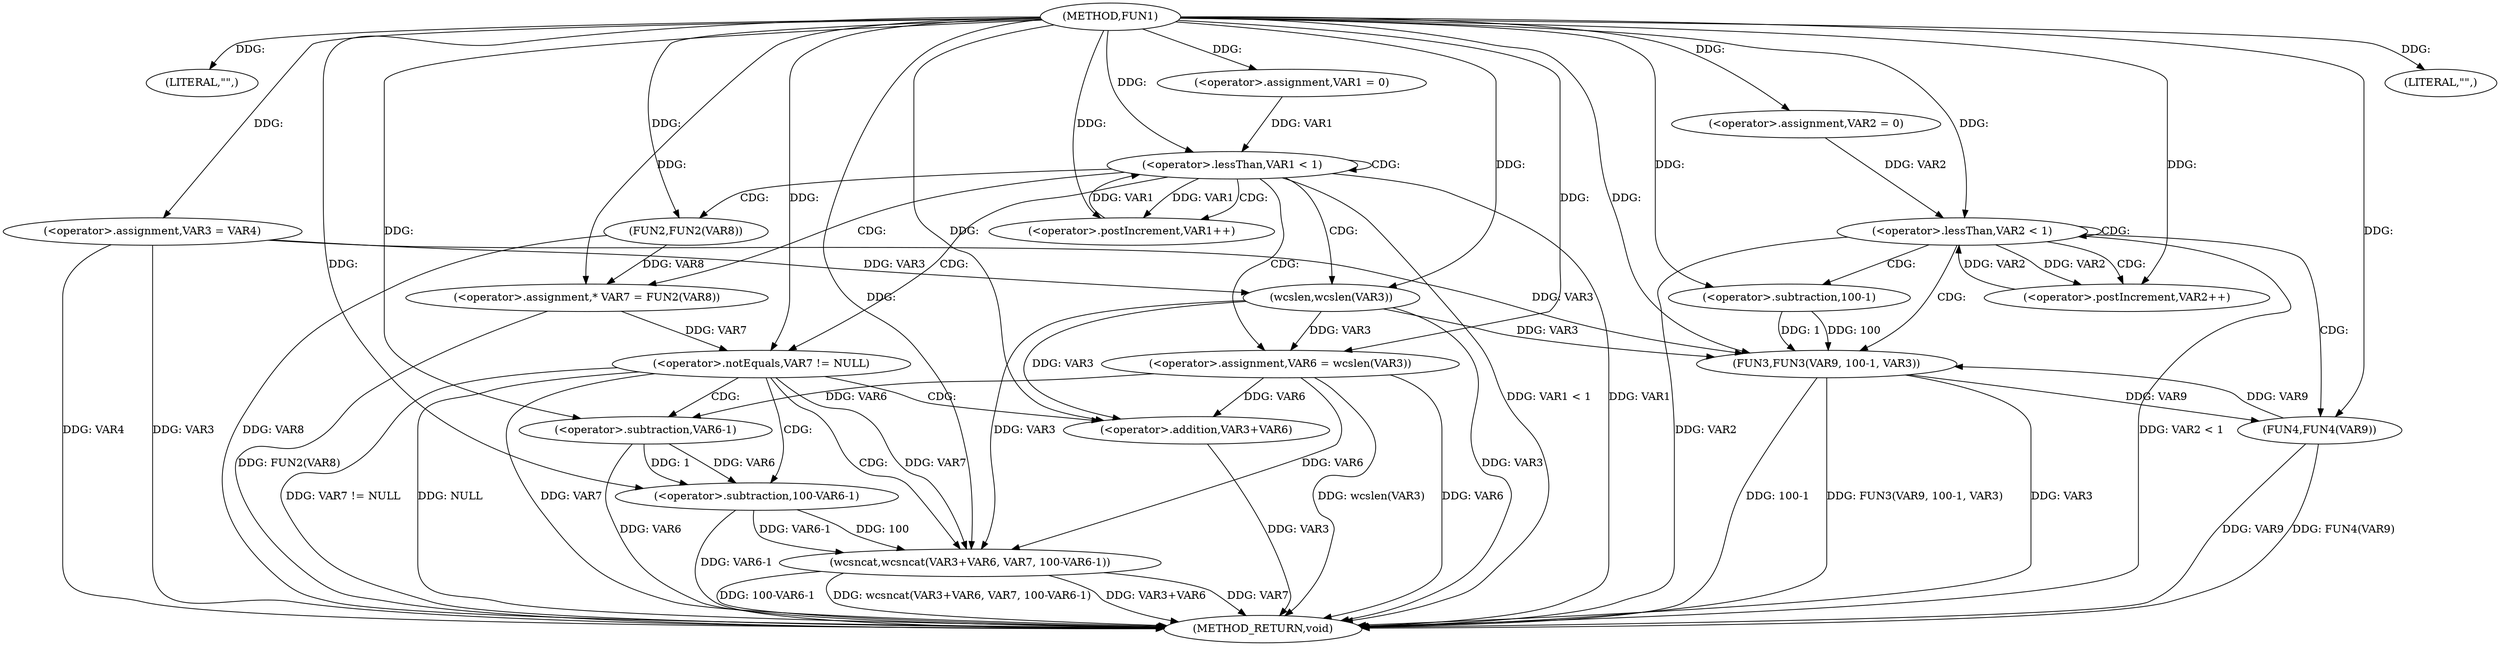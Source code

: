 digraph FUN1 {  
"1000100" [label = "(METHOD,FUN1)" ]
"1000165" [label = "(METHOD_RETURN,void)" ]
"1000105" [label = "(LITERAL,\"\",)" ]
"1000106" [label = "(<operator>.assignment,VAR3 = VAR4)" ]
"1000110" [label = "(<operator>.assignment,VAR1 = 0)" ]
"1000113" [label = "(<operator>.lessThan,VAR1 < 1)" ]
"1000116" [label = "(<operator>.postIncrement,VAR1++)" ]
"1000121" [label = "(<operator>.assignment,VAR6 = wcslen(VAR3))" ]
"1000123" [label = "(wcslen,wcslen(VAR3))" ]
"1000126" [label = "(<operator>.assignment,* VAR7 = FUN2(VAR8))" ]
"1000128" [label = "(FUN2,FUN2(VAR8))" ]
"1000131" [label = "(<operator>.notEquals,VAR7 != NULL)" ]
"1000135" [label = "(wcsncat,wcsncat(VAR3+VAR6, VAR7, 100-VAR6-1))" ]
"1000136" [label = "(<operator>.addition,VAR3+VAR6)" ]
"1000140" [label = "(<operator>.subtraction,100-VAR6-1)" ]
"1000142" [label = "(<operator>.subtraction,VAR6-1)" ]
"1000146" [label = "(<operator>.assignment,VAR2 = 0)" ]
"1000149" [label = "(<operator>.lessThan,VAR2 < 1)" ]
"1000152" [label = "(<operator>.postIncrement,VAR2++)" ]
"1000156" [label = "(LITERAL,\"\",)" ]
"1000157" [label = "(FUN3,FUN3(VAR9, 100-1, VAR3))" ]
"1000159" [label = "(<operator>.subtraction,100-1)" ]
"1000163" [label = "(FUN4,FUN4(VAR9))" ]
  "1000157" -> "1000165"  [ label = "DDG: 100-1"] 
  "1000140" -> "1000165"  [ label = "DDG: VAR6-1"] 
  "1000106" -> "1000165"  [ label = "DDG: VAR4"] 
  "1000106" -> "1000165"  [ label = "DDG: VAR3"] 
  "1000157" -> "1000165"  [ label = "DDG: FUN3(VAR9, 100-1, VAR3)"] 
  "1000113" -> "1000165"  [ label = "DDG: VAR1"] 
  "1000128" -> "1000165"  [ label = "DDG: VAR8"] 
  "1000149" -> "1000165"  [ label = "DDG: VAR2 < 1"] 
  "1000131" -> "1000165"  [ label = "DDG: NULL"] 
  "1000149" -> "1000165"  [ label = "DDG: VAR2"] 
  "1000126" -> "1000165"  [ label = "DDG: FUN2(VAR8)"] 
  "1000163" -> "1000165"  [ label = "DDG: VAR9"] 
  "1000121" -> "1000165"  [ label = "DDG: wcslen(VAR3)"] 
  "1000131" -> "1000165"  [ label = "DDG: VAR7"] 
  "1000135" -> "1000165"  [ label = "DDG: VAR7"] 
  "1000135" -> "1000165"  [ label = "DDG: 100-VAR6-1"] 
  "1000135" -> "1000165"  [ label = "DDG: wcsncat(VAR3+VAR6, VAR7, 100-VAR6-1)"] 
  "1000113" -> "1000165"  [ label = "DDG: VAR1 < 1"] 
  "1000142" -> "1000165"  [ label = "DDG: VAR6"] 
  "1000135" -> "1000165"  [ label = "DDG: VAR3+VAR6"] 
  "1000121" -> "1000165"  [ label = "DDG: VAR6"] 
  "1000163" -> "1000165"  [ label = "DDG: FUN4(VAR9)"] 
  "1000157" -> "1000165"  [ label = "DDG: VAR3"] 
  "1000136" -> "1000165"  [ label = "DDG: VAR3"] 
  "1000131" -> "1000165"  [ label = "DDG: VAR7 != NULL"] 
  "1000123" -> "1000165"  [ label = "DDG: VAR3"] 
  "1000100" -> "1000105"  [ label = "DDG: "] 
  "1000100" -> "1000106"  [ label = "DDG: "] 
  "1000100" -> "1000110"  [ label = "DDG: "] 
  "1000116" -> "1000113"  [ label = "DDG: VAR1"] 
  "1000110" -> "1000113"  [ label = "DDG: VAR1"] 
  "1000100" -> "1000113"  [ label = "DDG: "] 
  "1000113" -> "1000116"  [ label = "DDG: VAR1"] 
  "1000100" -> "1000116"  [ label = "DDG: "] 
  "1000123" -> "1000121"  [ label = "DDG: VAR3"] 
  "1000100" -> "1000121"  [ label = "DDG: "] 
  "1000106" -> "1000123"  [ label = "DDG: VAR3"] 
  "1000100" -> "1000123"  [ label = "DDG: "] 
  "1000128" -> "1000126"  [ label = "DDG: VAR8"] 
  "1000100" -> "1000126"  [ label = "DDG: "] 
  "1000100" -> "1000128"  [ label = "DDG: "] 
  "1000126" -> "1000131"  [ label = "DDG: VAR7"] 
  "1000100" -> "1000131"  [ label = "DDG: "] 
  "1000123" -> "1000135"  [ label = "DDG: VAR3"] 
  "1000100" -> "1000135"  [ label = "DDG: "] 
  "1000121" -> "1000135"  [ label = "DDG: VAR6"] 
  "1000123" -> "1000136"  [ label = "DDG: VAR3"] 
  "1000100" -> "1000136"  [ label = "DDG: "] 
  "1000121" -> "1000136"  [ label = "DDG: VAR6"] 
  "1000131" -> "1000135"  [ label = "DDG: VAR7"] 
  "1000140" -> "1000135"  [ label = "DDG: 100"] 
  "1000140" -> "1000135"  [ label = "DDG: VAR6-1"] 
  "1000100" -> "1000140"  [ label = "DDG: "] 
  "1000142" -> "1000140"  [ label = "DDG: VAR6"] 
  "1000142" -> "1000140"  [ label = "DDG: 1"] 
  "1000100" -> "1000142"  [ label = "DDG: "] 
  "1000121" -> "1000142"  [ label = "DDG: VAR6"] 
  "1000100" -> "1000146"  [ label = "DDG: "] 
  "1000152" -> "1000149"  [ label = "DDG: VAR2"] 
  "1000146" -> "1000149"  [ label = "DDG: VAR2"] 
  "1000100" -> "1000149"  [ label = "DDG: "] 
  "1000149" -> "1000152"  [ label = "DDG: VAR2"] 
  "1000100" -> "1000152"  [ label = "DDG: "] 
  "1000100" -> "1000156"  [ label = "DDG: "] 
  "1000163" -> "1000157"  [ label = "DDG: VAR9"] 
  "1000100" -> "1000157"  [ label = "DDG: "] 
  "1000159" -> "1000157"  [ label = "DDG: 100"] 
  "1000159" -> "1000157"  [ label = "DDG: 1"] 
  "1000100" -> "1000159"  [ label = "DDG: "] 
  "1000106" -> "1000157"  [ label = "DDG: VAR3"] 
  "1000123" -> "1000157"  [ label = "DDG: VAR3"] 
  "1000157" -> "1000163"  [ label = "DDG: VAR9"] 
  "1000100" -> "1000163"  [ label = "DDG: "] 
  "1000113" -> "1000121"  [ label = "CDG: "] 
  "1000113" -> "1000116"  [ label = "CDG: "] 
  "1000113" -> "1000131"  [ label = "CDG: "] 
  "1000113" -> "1000113"  [ label = "CDG: "] 
  "1000113" -> "1000126"  [ label = "CDG: "] 
  "1000113" -> "1000128"  [ label = "CDG: "] 
  "1000113" -> "1000123"  [ label = "CDG: "] 
  "1000131" -> "1000142"  [ label = "CDG: "] 
  "1000131" -> "1000135"  [ label = "CDG: "] 
  "1000131" -> "1000136"  [ label = "CDG: "] 
  "1000131" -> "1000140"  [ label = "CDG: "] 
  "1000149" -> "1000163"  [ label = "CDG: "] 
  "1000149" -> "1000159"  [ label = "CDG: "] 
  "1000149" -> "1000152"  [ label = "CDG: "] 
  "1000149" -> "1000157"  [ label = "CDG: "] 
  "1000149" -> "1000149"  [ label = "CDG: "] 
}
